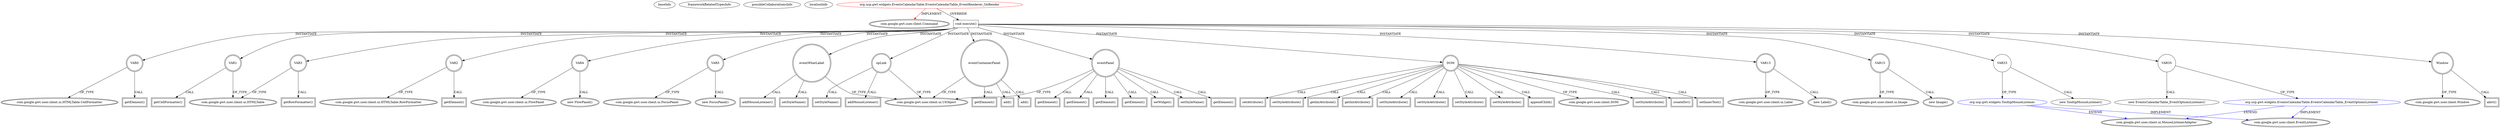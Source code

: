 digraph {
baseInfo[graphId=2963,category="extension_graph",isAnonymous=false,possibleRelation=true]
frameworkRelatedTypesInfo[0="com.google.gwt.user.client.Command"]
possibleCollaborationsInfo[0="2963~OVERRIDING_METHOD_DECLARATION-INSTANTIATION-~com.google.gwt.user.client.Command ~com.google.gwt.user.client.ui.MouseListenerAdapter com.google.gwt.user.client.EventListener ~false~false"]
locationInfo[projectName="hmiguellima-ugat",filePath="/hmiguellima-ugat/ugat-master/src/org/ucp/gwt/widgets/EventsCalendarTable.java",contextSignature="EventsCalendarTable_EventRenderer_OnRender",graphId="2963"]
0[label="org.ucp.gwt.widgets.EventsCalendarTable.EventsCalendarTable_EventRenderer_OnRender",vertexType="ROOT_CLIENT_CLASS_DECLARATION",isFrameworkType=false,color=red]
1[label="com.google.gwt.user.client.Command",vertexType="FRAMEWORK_INTERFACE_TYPE",isFrameworkType=true,peripheries=2]
2[label="void execute()",vertexType="OVERRIDING_METHOD_DECLARATION",isFrameworkType=false,shape=box]
3[label="VAR0",vertexType="VARIABLE_EXPRESION",isFrameworkType=true,peripheries=2,shape=circle]
5[label="com.google.gwt.user.client.ui.HTMLTable.CellFormatter",vertexType="FRAMEWORK_CLASS_TYPE",isFrameworkType=true,peripheries=2]
4[label="getElement()",vertexType="INSIDE_CALL",isFrameworkType=true,peripheries=2,shape=box]
6[label="VAR1",vertexType="VARIABLE_EXPRESION",isFrameworkType=true,peripheries=2,shape=circle]
8[label="com.google.gwt.user.client.ui.HTMLTable",vertexType="FRAMEWORK_CLASS_TYPE",isFrameworkType=true,peripheries=2]
7[label="getCellFormatter()",vertexType="INSIDE_CALL",isFrameworkType=true,peripheries=2,shape=box]
9[label="VAR2",vertexType="VARIABLE_EXPRESION",isFrameworkType=true,peripheries=2,shape=circle]
11[label="com.google.gwt.user.client.ui.HTMLTable.RowFormatter",vertexType="FRAMEWORK_CLASS_TYPE",isFrameworkType=true,peripheries=2]
10[label="getElement()",vertexType="INSIDE_CALL",isFrameworkType=true,peripheries=2,shape=box]
12[label="VAR3",vertexType="VARIABLE_EXPRESION",isFrameworkType=true,peripheries=2,shape=circle]
13[label="getRowFormatter()",vertexType="INSIDE_CALL",isFrameworkType=true,peripheries=2,shape=box]
16[label="VAR4",vertexType="VARIABLE_EXPRESION",isFrameworkType=true,peripheries=2,shape=circle]
17[label="com.google.gwt.user.client.ui.FlowPanel",vertexType="FRAMEWORK_CLASS_TYPE",isFrameworkType=true,peripheries=2]
15[label="new FlowPanel()",vertexType="CONSTRUCTOR_CALL",isFrameworkType=true,peripheries=2]
19[label="VAR5",vertexType="VARIABLE_EXPRESION",isFrameworkType=true,peripheries=2,shape=circle]
20[label="com.google.gwt.user.client.ui.FocusPanel",vertexType="FRAMEWORK_CLASS_TYPE",isFrameworkType=true,peripheries=2]
18[label="new FocusPanel()",vertexType="CONSTRUCTOR_CALL",isFrameworkType=true,peripheries=2]
21[label="eventPanel",vertexType="VARIABLE_EXPRESION",isFrameworkType=true,peripheries=2,shape=circle]
23[label="com.google.gwt.user.client.ui.UIObject",vertexType="FRAMEWORK_CLASS_TYPE",isFrameworkType=true,peripheries=2]
22[label="setStyleName()",vertexType="INSIDE_CALL",isFrameworkType=true,peripheries=2,shape=box]
24[label="DOM",vertexType="VARIABLE_EXPRESION",isFrameworkType=true,peripheries=2,shape=circle]
26[label="com.google.gwt.user.client.DOM",vertexType="FRAMEWORK_CLASS_TYPE",isFrameworkType=true,peripheries=2]
25[label="setStyleAttribute()",vertexType="INSIDE_CALL",isFrameworkType=true,peripheries=2,shape=box]
28[label="getElement()",vertexType="INSIDE_CALL",isFrameworkType=true,peripheries=2,shape=box]
30[label="createDiv()",vertexType="INSIDE_CALL",isFrameworkType=true,peripheries=2,shape=box]
32[label="setInnerText()",vertexType="INSIDE_CALL",isFrameworkType=true,peripheries=2,shape=box]
34[label="setAttribute()",vertexType="INSIDE_CALL",isFrameworkType=true,peripheries=2,shape=box]
36[label="setStyleAttribute()",vertexType="INSIDE_CALL",isFrameworkType=true,peripheries=2,shape=box]
38[label="VAR13",vertexType="VARIABLE_EXPRESION",isFrameworkType=true,peripheries=2,shape=circle]
39[label="com.google.gwt.user.client.ui.Label",vertexType="FRAMEWORK_CLASS_TYPE",isFrameworkType=true,peripheries=2]
37[label="new Label()",vertexType="CONSTRUCTOR_CALL",isFrameworkType=true,peripheries=2]
40[label="eventWhatLabel",vertexType="VARIABLE_EXPRESION",isFrameworkType=true,peripheries=2,shape=circle]
41[label="setStyleName()",vertexType="INSIDE_CALL",isFrameworkType=true,peripheries=2,shape=box]
44[label="VAR15",vertexType="VARIABLE_EXPRESION",isFrameworkType=true,peripheries=2,shape=circle]
45[label="com.google.gwt.user.client.ui.Image",vertexType="FRAMEWORK_CLASS_TYPE",isFrameworkType=true,peripheries=2]
43[label="new Image()",vertexType="CONSTRUCTOR_CALL",isFrameworkType=true,peripheries=2]
46[label="opLink",vertexType="VARIABLE_EXPRESION",isFrameworkType=true,peripheries=2,shape=circle]
47[label="setStyleName()",vertexType="INSIDE_CALL",isFrameworkType=true,peripheries=2,shape=box]
50[label="getIntAttribute()",vertexType="INSIDE_CALL",isFrameworkType=true,peripheries=2,shape=box]
52[label="getIntAttribute()",vertexType="INSIDE_CALL",isFrameworkType=true,peripheries=2,shape=box]
54[label="setStyleAttribute()",vertexType="INSIDE_CALL",isFrameworkType=true,peripheries=2,shape=box]
56[label="getElement()",vertexType="INSIDE_CALL",isFrameworkType=true,peripheries=2,shape=box]
58[label="setStyleAttribute()",vertexType="INSIDE_CALL",isFrameworkType=true,peripheries=2,shape=box]
60[label="getElement()",vertexType="INSIDE_CALL",isFrameworkType=true,peripheries=2,shape=box]
62[label="setStyleAttribute()",vertexType="INSIDE_CALL",isFrameworkType=true,peripheries=2,shape=box]
64[label="getElement()",vertexType="INSIDE_CALL",isFrameworkType=true,peripheries=2,shape=box]
66[label="setStyleAttribute()",vertexType="INSIDE_CALL",isFrameworkType=true,peripheries=2,shape=box]
68[label="getElement()",vertexType="INSIDE_CALL",isFrameworkType=true,peripheries=2,shape=box]
70[label="appendChild()",vertexType="INSIDE_CALL",isFrameworkType=true,peripheries=2,shape=box]
71[label="eventContainerPanel",vertexType="VARIABLE_EXPRESION",isFrameworkType=true,peripheries=2,shape=circle]
72[label="getElement()",vertexType="INSIDE_CALL",isFrameworkType=true,peripheries=2,shape=box]
75[label="setWidget()",vertexType="INSIDE_CALL",isFrameworkType=true,peripheries=2,shape=box]
77[label="add()",vertexType="INSIDE_CALL",isFrameworkType=true,peripheries=2,shape=box]
79[label="add()",vertexType="INSIDE_CALL",isFrameworkType=true,peripheries=2,shape=box]
81[label="addMouseListener()",vertexType="INSIDE_CALL",isFrameworkType=true,peripheries=2,shape=box]
83[label="VAR33",vertexType="VARIABLE_EXPRESION",isFrameworkType=false,shape=circle]
84[label="org.ucp.gwt.widgets.TooltipMouseListener",vertexType="REFERENCE_CLIENT_CLASS_DECLARATION",isFrameworkType=false,color=blue]
85[label="com.google.gwt.user.client.ui.MouseListenerAdapter",vertexType="FRAMEWORK_CLASS_TYPE",isFrameworkType=true,peripheries=2]
86[label="com.google.gwt.user.client.EventListener",vertexType="FRAMEWORK_INTERFACE_TYPE",isFrameworkType=true,peripheries=2]
82[label="new TooltipMouseListener()",vertexType="CONSTRUCTOR_CALL",isFrameworkType=false]
88[label="addMouseListener()",vertexType="INSIDE_CALL",isFrameworkType=true,peripheries=2,shape=box]
90[label="VAR35",vertexType="VARIABLE_EXPRESION",isFrameworkType=false,shape=circle]
91[label="org.ucp.gwt.widgets.EventsCalendarTable.EventsCalendarTable_EventOptionsListener",vertexType="REFERENCE_CLIENT_CLASS_DECLARATION",isFrameworkType=false,color=blue]
89[label="new EventsCalendarTable_EventOptionsListener()",vertexType="CONSTRUCTOR_CALL",isFrameworkType=false]
94[label="Window",vertexType="VARIABLE_EXPRESION",isFrameworkType=true,peripheries=2,shape=circle]
96[label="com.google.gwt.user.client.Window",vertexType="FRAMEWORK_CLASS_TYPE",isFrameworkType=true,peripheries=2]
95[label="alert()",vertexType="INSIDE_CALL",isFrameworkType=true,peripheries=2,shape=box]
0->1[label="IMPLEMENT",color=red]
0->2[label="OVERRIDE"]
2->3[label="INSTANTIATE"]
3->5[label="OF_TYPE"]
3->4[label="CALL"]
2->6[label="INSTANTIATE"]
6->8[label="OF_TYPE"]
6->7[label="CALL"]
2->9[label="INSTANTIATE"]
9->11[label="OF_TYPE"]
9->10[label="CALL"]
2->12[label="INSTANTIATE"]
12->8[label="OF_TYPE"]
12->13[label="CALL"]
2->16[label="INSTANTIATE"]
16->17[label="OF_TYPE"]
16->15[label="CALL"]
2->19[label="INSTANTIATE"]
19->20[label="OF_TYPE"]
19->18[label="CALL"]
2->21[label="INSTANTIATE"]
21->23[label="OF_TYPE"]
21->22[label="CALL"]
2->24[label="INSTANTIATE"]
24->26[label="OF_TYPE"]
24->25[label="CALL"]
21->28[label="CALL"]
24->30[label="CALL"]
24->32[label="CALL"]
24->34[label="CALL"]
24->36[label="CALL"]
2->38[label="INSTANTIATE"]
38->39[label="OF_TYPE"]
38->37[label="CALL"]
2->40[label="INSTANTIATE"]
40->23[label="OF_TYPE"]
40->41[label="CALL"]
2->44[label="INSTANTIATE"]
44->45[label="OF_TYPE"]
44->43[label="CALL"]
2->46[label="INSTANTIATE"]
46->23[label="OF_TYPE"]
46->47[label="CALL"]
24->50[label="CALL"]
24->52[label="CALL"]
24->54[label="CALL"]
21->56[label="CALL"]
24->58[label="CALL"]
21->60[label="CALL"]
24->62[label="CALL"]
21->64[label="CALL"]
24->66[label="CALL"]
21->68[label="CALL"]
24->70[label="CALL"]
2->71[label="INSTANTIATE"]
71->23[label="OF_TYPE"]
71->72[label="CALL"]
21->75[label="CALL"]
71->77[label="CALL"]
71->79[label="CALL"]
40->81[label="CALL"]
2->83[label="INSTANTIATE"]
84->85[label="EXTEND",color=blue]
84->86[label="IMPLEMENT",color=blue]
83->84[label="OF_TYPE"]
83->82[label="CALL"]
46->88[label="CALL"]
2->90[label="INSTANTIATE"]
91->85[label="EXTEND",color=blue]
91->86[label="IMPLEMENT",color=blue]
90->91[label="OF_TYPE"]
90->89[label="CALL"]
2->94[label="INSTANTIATE"]
94->96[label="OF_TYPE"]
94->95[label="CALL"]
}
